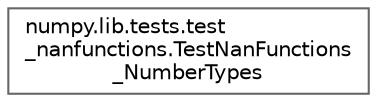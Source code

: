 digraph "Graphical Class Hierarchy"
{
 // LATEX_PDF_SIZE
  bgcolor="transparent";
  edge [fontname=Helvetica,fontsize=10,labelfontname=Helvetica,labelfontsize=10];
  node [fontname=Helvetica,fontsize=10,shape=box,height=0.2,width=0.4];
  rankdir="LR";
  Node0 [id="Node000000",label="numpy.lib.tests.test\l_nanfunctions.TestNanFunctions\l_NumberTypes",height=0.2,width=0.4,color="grey40", fillcolor="white", style="filled",URL="$df/d8a/classnumpy_1_1lib_1_1tests_1_1test__nanfunctions_1_1TestNanFunctions__NumberTypes.html",tooltip=" "];
}
